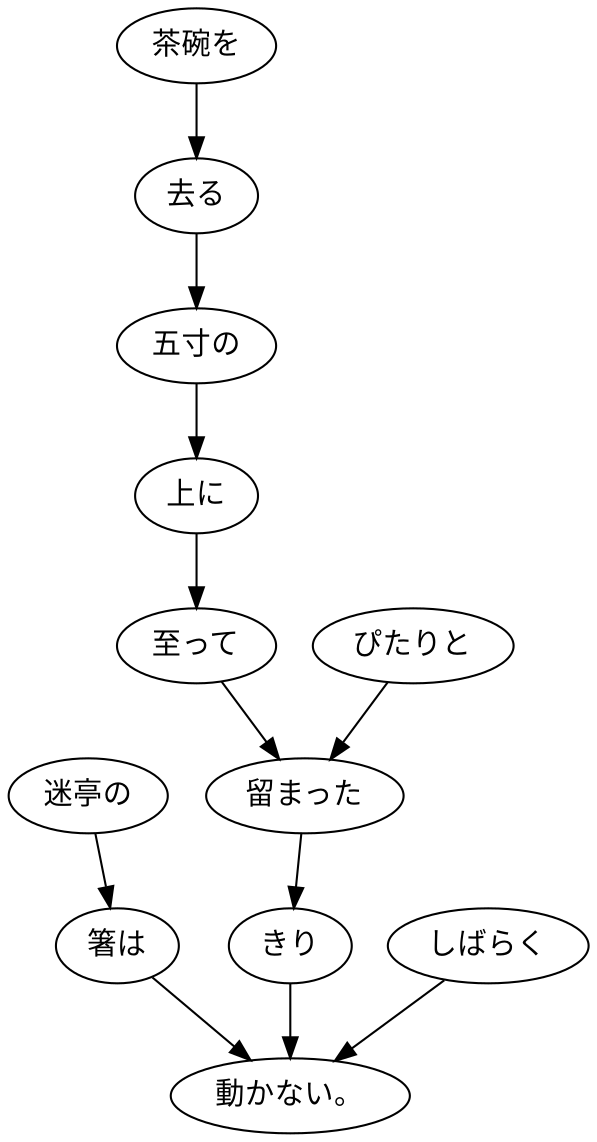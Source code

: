 digraph graph3532 {
	node0 [label="迷亭の"];
	node1 [label="箸は"];
	node2 [label="茶碗を"];
	node3 [label="去る"];
	node4 [label="五寸の"];
	node5 [label="上に"];
	node6 [label="至って"];
	node7 [label="ぴたりと"];
	node8 [label="留まった"];
	node9 [label="きり"];
	node10 [label="しばらく"];
	node11 [label="動かない。"];
	node0 -> node1;
	node1 -> node11;
	node2 -> node3;
	node3 -> node4;
	node4 -> node5;
	node5 -> node6;
	node6 -> node8;
	node7 -> node8;
	node8 -> node9;
	node9 -> node11;
	node10 -> node11;
}
